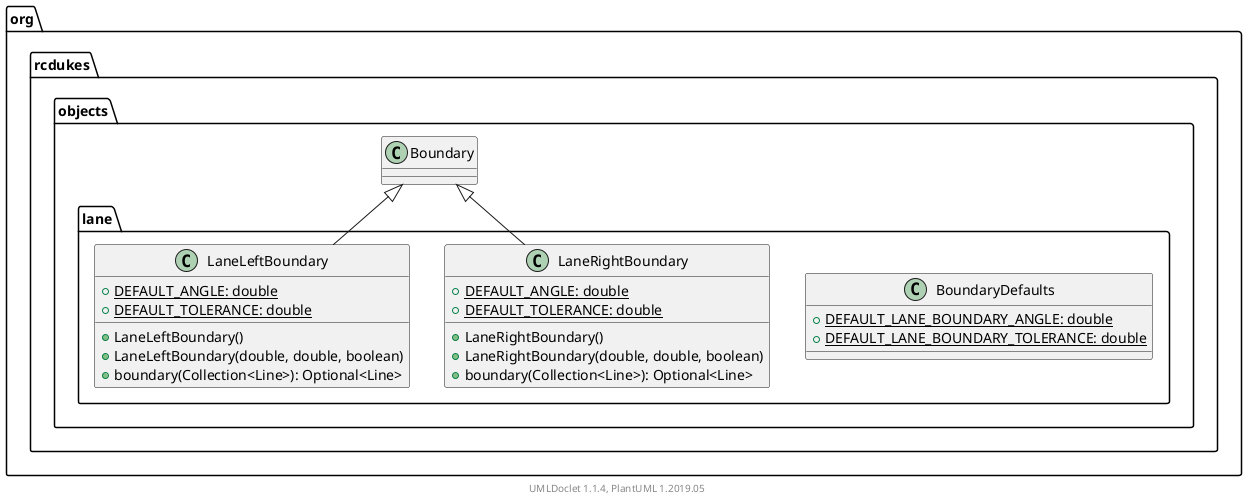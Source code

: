 @startuml

    namespace org.rcdukes.objects.lane {

        class BoundaryDefaults [[BoundaryDefaults.html]] {
            {static} +DEFAULT_LANE_BOUNDARY_ANGLE: double
            {static} +DEFAULT_LANE_BOUNDARY_TOLERANCE: double
        }

        class LaneRightBoundary [[LaneRightBoundary.html]] {
            {static} +DEFAULT_ANGLE: double
            {static} +DEFAULT_TOLERANCE: double
            +LaneRightBoundary()
            +LaneRightBoundary(double, double, boolean)
            +boundary(Collection<Line>): Optional<Line>
        }

        class LaneLeftBoundary [[LaneLeftBoundary.html]] {
            {static} +DEFAULT_ANGLE: double
            {static} +DEFAULT_TOLERANCE: double
            +LaneLeftBoundary()
            +LaneLeftBoundary(double, double, boolean)
            +boundary(Collection<Line>): Optional<Line>
        }

        class org.rcdukes.objects.Boundary
        org.rcdukes.objects.Boundary <|-- LaneRightBoundary

        org.rcdukes.objects.Boundary <|-- LaneLeftBoundary

    }


    center footer UMLDoclet 1.1.4, PlantUML 1.2019.05
@enduml
